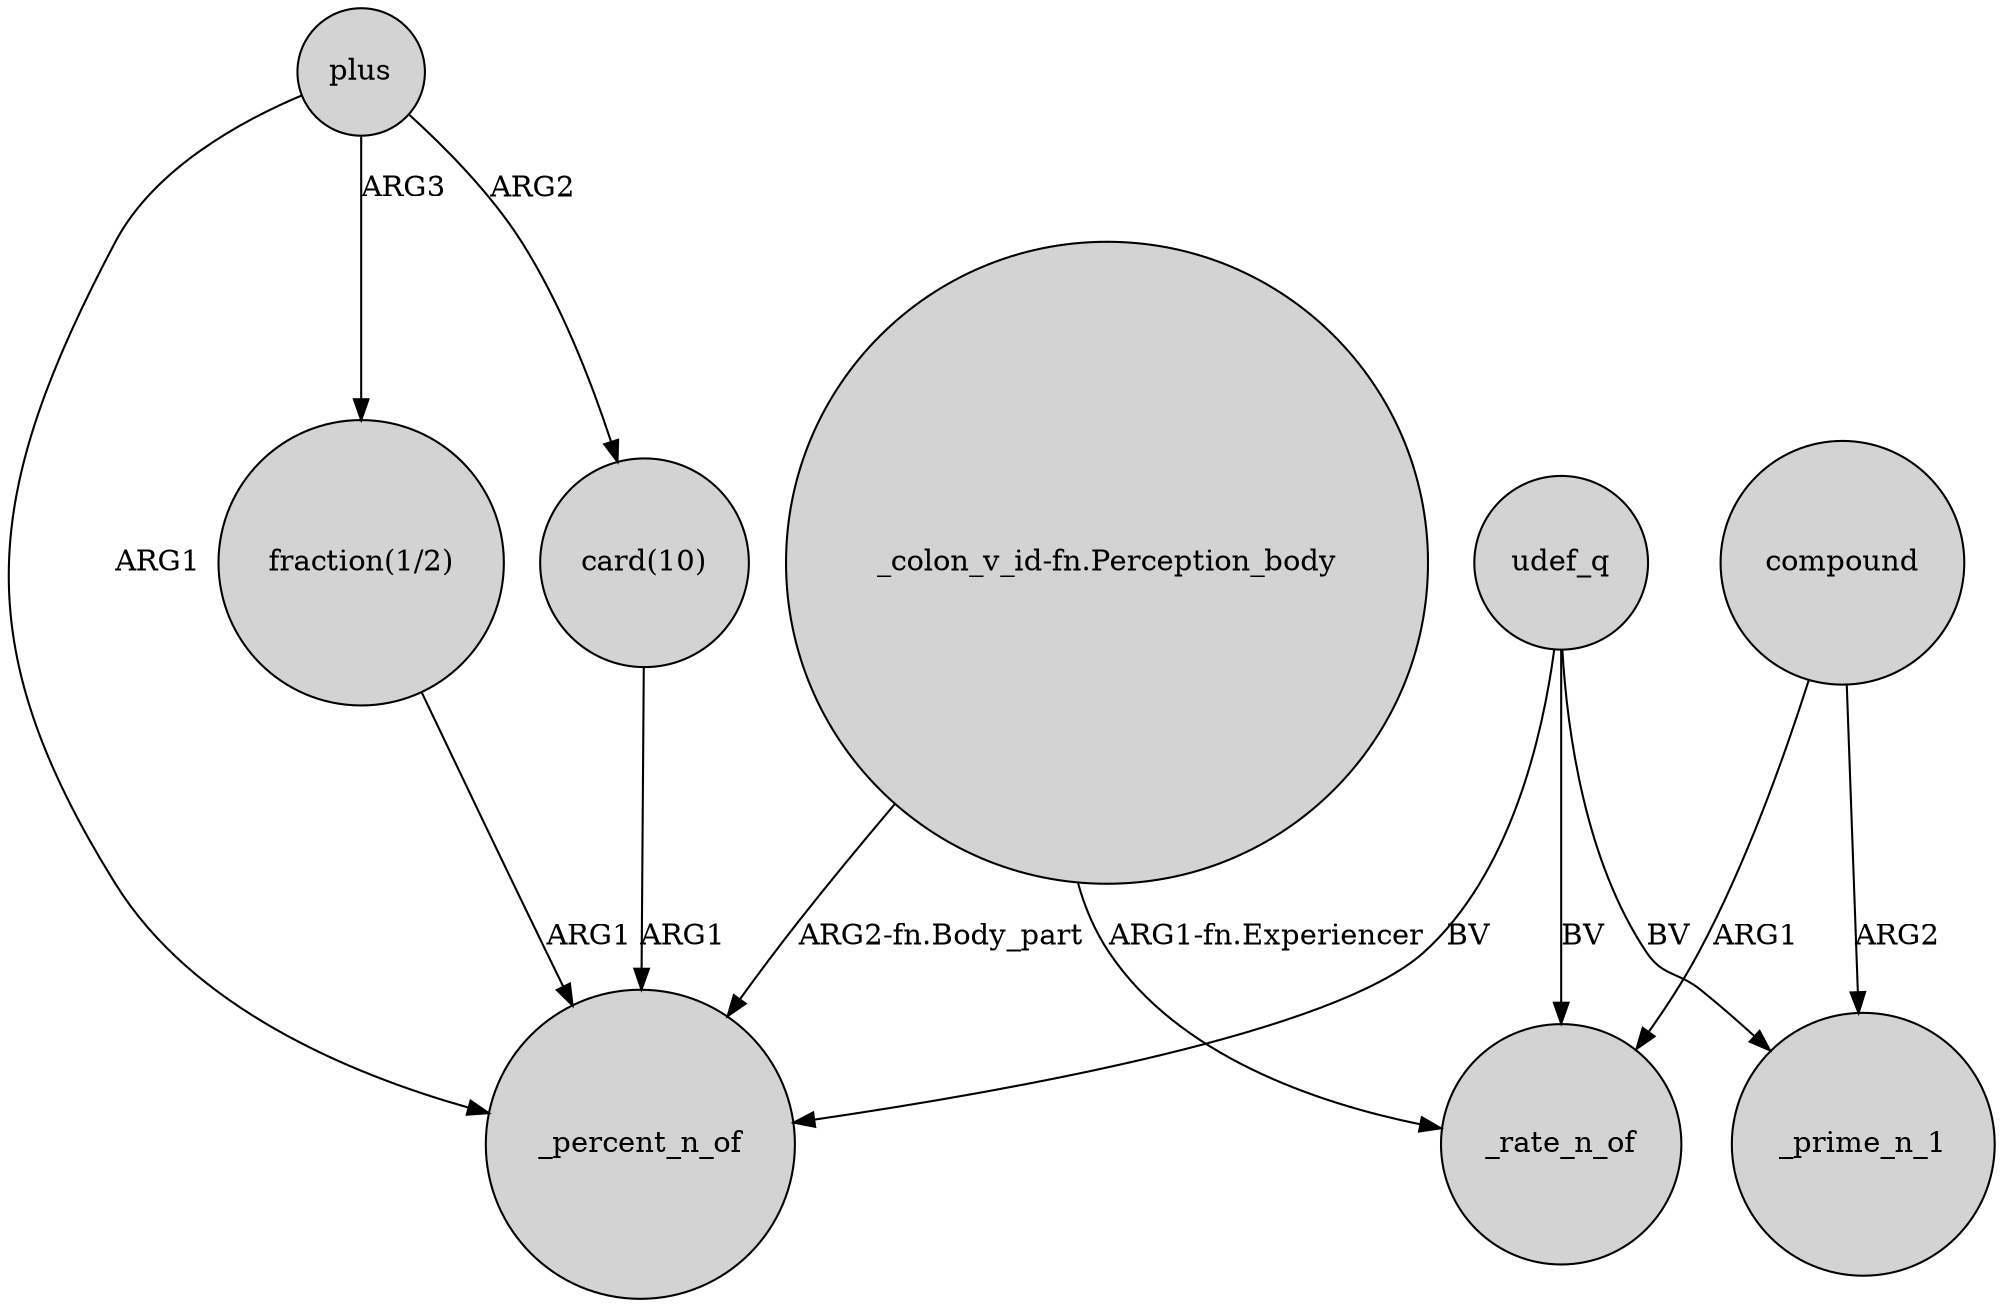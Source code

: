 digraph {
	node [shape=circle style=filled]
	"fraction(1/2)" -> _percent_n_of [label=ARG1]
	udef_q -> _percent_n_of [label=BV]
	udef_q -> _prime_n_1 [label=BV]
	"_colon_v_id-fn.Perception_body" -> _rate_n_of [label="ARG1-fn.Experiencer"]
	compound -> _rate_n_of [label=ARG1]
	udef_q -> _rate_n_of [label=BV]
	compound -> _prime_n_1 [label=ARG2]
	"card(10)" -> _percent_n_of [label=ARG1]
	"_colon_v_id-fn.Perception_body" -> _percent_n_of [label="ARG2-fn.Body_part"]
	plus -> _percent_n_of [label=ARG1]
	plus -> "fraction(1/2)" [label=ARG3]
	plus -> "card(10)" [label=ARG2]
}
